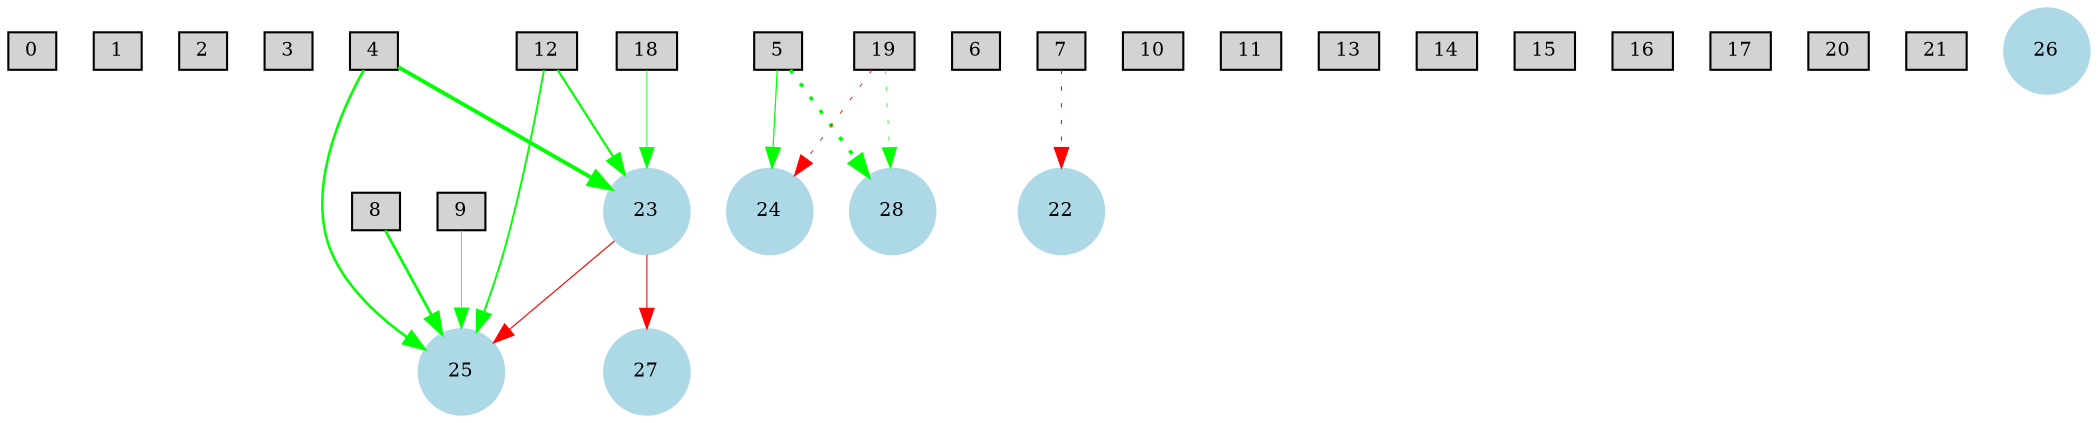digraph {
	node [fontsize=9 height=0.2 shape=circle width=0.2]
		0 [shape=box style=filled]
		1 [shape=box style=filled]
		2 [shape=box style=filled]
		3 [shape=box style=filled]
		4 [shape=box style=filled]
		5 [shape=box style=filled]
		6 [shape=box style=filled]
		7 [shape=box style=filled]
		8 [shape=box style=filled]
		9 [shape=box style=filled]
		10 [shape=box style=filled]
		11 [shape=box style=filled]
		12 [shape=box style=filled]
		13 [shape=box style=filled]
		14 [shape=box style=filled]
		15 [shape=box style=filled]
		16 [shape=box style=filled]
		17 [shape=box style=filled]
		18 [shape=box style=filled]
		19 [shape=box style=filled]
		20 [shape=box style=filled]
		21 [shape=box style=filled]
		22 [color=lightblue style=filled]
		23 [color=lightblue style=filled]
		24 [color=lightblue style=filled]
		25 [color=lightblue style=filled]
		26 [color=lightblue style=filled]
		27 [color=lightblue style=filled]
		28 [color=lightblue style=filled]
			18 -> 23 [color=green penwidth=0.3938196669444055 style=solid]
			8 -> 25 [color=green penwidth=1.29319402545057 style=solid]
			19 -> 28 [color=green penwidth=0.351421607726235 style=dotted]
			12 -> 23 [color=green penwidth=1.042500823465763 style=solid]
			12 -> 25 [color=green penwidth=0.9135667724845936 style=solid]
			5 -> 24 [color=green penwidth=0.5923251023838201 style=solid]
			19 -> 24 [color=red penwidth=0.43342021480270454 style=dotted]
			4 -> 23 [color=green penwidth=1.863540771356602 style=solid]
			4 -> 25 [color=green penwidth=1.220463778104366 style=solid]
			23 -> 27 [color=red penwidth=0.4901781212159674 style=solid]
			7 -> 22 [color=red penwidth=0.5076491210486448 style=dotted]
			5 -> 28 [color=green penwidth=1.7493961531349127 style=dotted]
			9 -> 25 [color=green penwidth=0.376394692334058 style=solid]
			23 -> 25 [color=red penwidth=0.5610531534683325 style=solid]
}